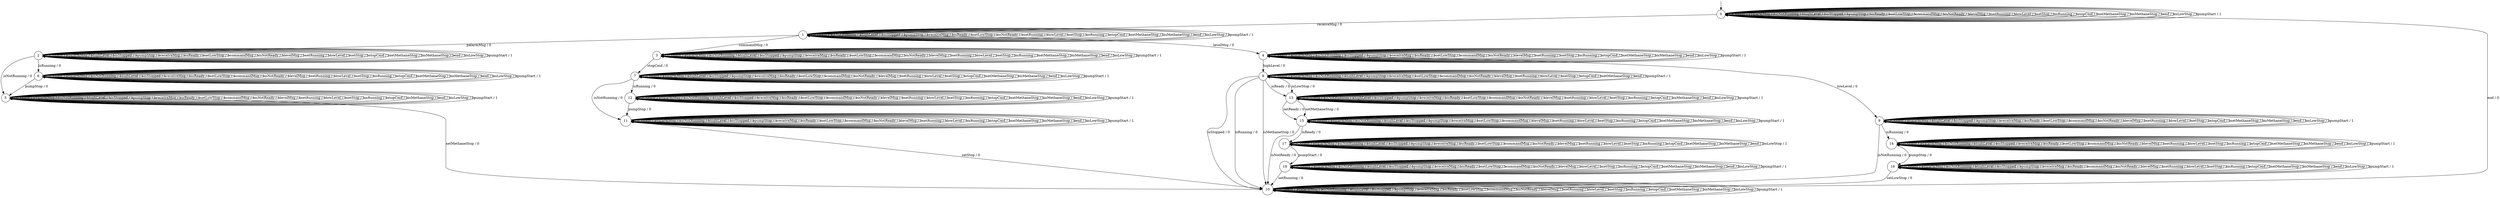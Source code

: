 digraph g {

	s0 [shape="circle" label="0"];
	s1 [shape="circle" label="1"];
	s2 [shape="circle" label="2"];
	s3 [shape="circle" label="3"];
	s4 [shape="circle" label="4"];
	s5 [shape="circle" label="5"];
	s6 [shape="circle" label="6"];
	s7 [shape="circle" label="7"];
	s8 [shape="circle" label="8"];
	s9 [shape="circle" label="9"];
	s10 [shape="circle" label="10"];
	s11 [shape="circle" label="11"];
	s12 [shape="circle" label="12"];
	s13 [shape="circle" label="13"];
	s14 [shape="circle" label="14"];
	s15 [shape="circle" label="15"];
	s16 [shape="circle" label="16"];
	s17 [shape="circle" label="17"];
	s18 [shape="circle" label="18"];
	s0 -> s0 [label="setReady / 1"];
	s0 -> s0 [label="palarmMsg / 1"];
	s0 -> s0 [label="isNotRunning / 1"];
	s0 -> s0 [label="highLevel / 1"];
	s0 -> s0 [label="isStopped / 1"];
	s0 -> s0 [label="pumpStop / 1"];
	s0 -> s1 [label="receiveMsg / 0"];
	s0 -> s0 [label="isReady / 1"];
	s0 -> s0 [label="setLowStop / 1"];
	s0 -> s0 [label="commandMsg / 1"];
	s0 -> s0 [label="isNotReady / 1"];
	s0 -> s0 [label="levelMsg / 1"];
	s0 -> s0 [label="setRunning / 1"];
	s0 -> s0 [label="lowLevel / 1"];
	s0 -> s0 [label="setStop / 1"];
	s0 -> s0 [label="isRunning / 1"];
	s0 -> s0 [label="stopCmd / 1"];
	s0 -> s0 [label="setMethaneStop / 1"];
	s0 -> s0 [label="isMethaneStop / 1"];
	s0 -> s0 [label="end / 1"];
	s0 -> s0 [label="isLowStop / 1"];
	s0 -> s0 [label="pumpStart / 1"];
	s1 -> s1 [label="setReady / 1"];
	s1 -> s2 [label="palarmMsg / 0"];
	s1 -> s1 [label="isNotRunning / 1"];
	s1 -> s1 [label="highLevel / 1"];
	s1 -> s1 [label="isStopped / 1"];
	s1 -> s1 [label="pumpStop / 1"];
	s1 -> s1 [label="receiveMsg / 1"];
	s1 -> s1 [label="isReady / 1"];
	s1 -> s1 [label="setLowStop / 1"];
	s1 -> s3 [label="commandMsg / 0"];
	s1 -> s1 [label="isNotReady / 1"];
	s1 -> s4 [label="levelMsg / 0"];
	s1 -> s1 [label="setRunning / 1"];
	s1 -> s1 [label="lowLevel / 1"];
	s1 -> s1 [label="setStop / 1"];
	s1 -> s1 [label="isRunning / 1"];
	s1 -> s1 [label="stopCmd / 1"];
	s1 -> s1 [label="setMethaneStop / 1"];
	s1 -> s1 [label="isMethaneStop / 1"];
	s1 -> s1 [label="end / 1"];
	s1 -> s1 [label="isLowStop / 1"];
	s1 -> s1 [label="pumpStart / 1"];
	s2 -> s2 [label="setReady / 1"];
	s2 -> s2 [label="palarmMsg / 1"];
	s2 -> s5 [label="isNotRunning / 0"];
	s2 -> s2 [label="highLevel / 1"];
	s2 -> s2 [label="isStopped / 1"];
	s2 -> s2 [label="pumpStop / 1"];
	s2 -> s2 [label="receiveMsg / 1"];
	s2 -> s2 [label="isReady / 1"];
	s2 -> s2 [label="setLowStop / 1"];
	s2 -> s2 [label="commandMsg / 1"];
	s2 -> s2 [label="isNotReady / 1"];
	s2 -> s2 [label="levelMsg / 1"];
	s2 -> s2 [label="setRunning / 1"];
	s2 -> s2 [label="lowLevel / 1"];
	s2 -> s2 [label="setStop / 1"];
	s2 -> s6 [label="isRunning / 0"];
	s2 -> s2 [label="stopCmd / 1"];
	s2 -> s2 [label="setMethaneStop / 1"];
	s2 -> s2 [label="isMethaneStop / 1"];
	s2 -> s2 [label="end / 1"];
	s2 -> s2 [label="isLowStop / 1"];
	s2 -> s2 [label="pumpStart / 1"];
	s3 -> s3 [label="setReady / 1"];
	s3 -> s3 [label="palarmMsg / 1"];
	s3 -> s3 [label="isNotRunning / 1"];
	s3 -> s3 [label="highLevel / 1"];
	s3 -> s3 [label="isStopped / 1"];
	s3 -> s3 [label="pumpStop / 1"];
	s3 -> s3 [label="receiveMsg / 1"];
	s3 -> s3 [label="isReady / 1"];
	s3 -> s3 [label="setLowStop / 1"];
	s3 -> s3 [label="commandMsg / 1"];
	s3 -> s3 [label="isNotReady / 1"];
	s3 -> s3 [label="levelMsg / 1"];
	s3 -> s3 [label="setRunning / 1"];
	s3 -> s3 [label="lowLevel / 1"];
	s3 -> s3 [label="setStop / 1"];
	s3 -> s3 [label="isRunning / 1"];
	s3 -> s7 [label="stopCmd / 0"];
	s3 -> s3 [label="setMethaneStop / 1"];
	s3 -> s3 [label="isMethaneStop / 1"];
	s3 -> s3 [label="end / 1"];
	s3 -> s3 [label="isLowStop / 1"];
	s3 -> s3 [label="pumpStart / 1"];
	s4 -> s4 [label="setReady / 1"];
	s4 -> s4 [label="palarmMsg / 1"];
	s4 -> s4 [label="isNotRunning / 1"];
	s4 -> s8 [label="highLevel / 0"];
	s4 -> s4 [label="isStopped / 1"];
	s4 -> s4 [label="pumpStop / 1"];
	s4 -> s4 [label="receiveMsg / 1"];
	s4 -> s4 [label="isReady / 1"];
	s4 -> s4 [label="setLowStop / 1"];
	s4 -> s4 [label="commandMsg / 1"];
	s4 -> s4 [label="isNotReady / 1"];
	s4 -> s4 [label="levelMsg / 1"];
	s4 -> s4 [label="setRunning / 1"];
	s4 -> s9 [label="lowLevel / 0"];
	s4 -> s4 [label="setStop / 1"];
	s4 -> s4 [label="isRunning / 1"];
	s4 -> s4 [label="stopCmd / 1"];
	s4 -> s4 [label="setMethaneStop / 1"];
	s4 -> s4 [label="isMethaneStop / 1"];
	s4 -> s4 [label="end / 1"];
	s4 -> s4 [label="isLowStop / 1"];
	s4 -> s4 [label="pumpStart / 1"];
	s5 -> s5 [label="setReady / 1"];
	s5 -> s5 [label="palarmMsg / 1"];
	s5 -> s5 [label="isNotRunning / 1"];
	s5 -> s5 [label="highLevel / 1"];
	s5 -> s5 [label="isStopped / 1"];
	s5 -> s5 [label="pumpStop / 1"];
	s5 -> s5 [label="receiveMsg / 1"];
	s5 -> s5 [label="isReady / 1"];
	s5 -> s5 [label="setLowStop / 1"];
	s5 -> s5 [label="commandMsg / 1"];
	s5 -> s5 [label="isNotReady / 1"];
	s5 -> s5 [label="levelMsg / 1"];
	s5 -> s5 [label="setRunning / 1"];
	s5 -> s5 [label="lowLevel / 1"];
	s5 -> s5 [label="setStop / 1"];
	s5 -> s5 [label="isRunning / 1"];
	s5 -> s5 [label="stopCmd / 1"];
	s5 -> s10 [label="setMethaneStop / 0"];
	s5 -> s5 [label="isMethaneStop / 1"];
	s5 -> s5 [label="end / 1"];
	s5 -> s5 [label="isLowStop / 1"];
	s5 -> s5 [label="pumpStart / 1"];
	s6 -> s6 [label="setReady / 1"];
	s6 -> s6 [label="palarmMsg / 1"];
	s6 -> s6 [label="isNotRunning / 1"];
	s6 -> s6 [label="highLevel / 1"];
	s6 -> s6 [label="isStopped / 1"];
	s6 -> s5 [label="pumpStop / 0"];
	s6 -> s6 [label="receiveMsg / 1"];
	s6 -> s6 [label="isReady / 1"];
	s6 -> s6 [label="setLowStop / 1"];
	s6 -> s6 [label="commandMsg / 1"];
	s6 -> s6 [label="isNotReady / 1"];
	s6 -> s6 [label="levelMsg / 1"];
	s6 -> s6 [label="setRunning / 1"];
	s6 -> s6 [label="lowLevel / 1"];
	s6 -> s6 [label="setStop / 1"];
	s6 -> s6 [label="isRunning / 1"];
	s6 -> s6 [label="stopCmd / 1"];
	s6 -> s6 [label="setMethaneStop / 1"];
	s6 -> s6 [label="isMethaneStop / 1"];
	s6 -> s6 [label="end / 1"];
	s6 -> s6 [label="isLowStop / 1"];
	s6 -> s6 [label="pumpStart / 1"];
	s7 -> s7 [label="setReady / 1"];
	s7 -> s7 [label="palarmMsg / 1"];
	s7 -> s11 [label="isNotRunning / 0"];
	s7 -> s7 [label="highLevel / 1"];
	s7 -> s7 [label="isStopped / 1"];
	s7 -> s7 [label="pumpStop / 1"];
	s7 -> s7 [label="receiveMsg / 1"];
	s7 -> s7 [label="isReady / 1"];
	s7 -> s7 [label="setLowStop / 1"];
	s7 -> s7 [label="commandMsg / 1"];
	s7 -> s7 [label="isNotReady / 1"];
	s7 -> s7 [label="levelMsg / 1"];
	s7 -> s7 [label="setRunning / 1"];
	s7 -> s7 [label="lowLevel / 1"];
	s7 -> s7 [label="setStop / 1"];
	s7 -> s12 [label="isRunning / 0"];
	s7 -> s7 [label="stopCmd / 1"];
	s7 -> s7 [label="setMethaneStop / 1"];
	s7 -> s7 [label="isMethaneStop / 1"];
	s7 -> s7 [label="end / 1"];
	s7 -> s7 [label="isLowStop / 1"];
	s7 -> s7 [label="pumpStart / 1"];
	s8 -> s8 [label="setReady / 1"];
	s8 -> s8 [label="palarmMsg / 1"];
	s8 -> s8 [label="isNotRunning / 1"];
	s8 -> s8 [label="highLevel / 1"];
	s8 -> s10 [label="isStopped / 0"];
	s8 -> s8 [label="pumpStop / 1"];
	s8 -> s8 [label="receiveMsg / 1"];
	s8 -> s13 [label="isReady / 0"];
	s8 -> s8 [label="setLowStop / 1"];
	s8 -> s8 [label="commandMsg / 1"];
	s8 -> s8 [label="isNotReady / 1"];
	s8 -> s8 [label="levelMsg / 1"];
	s8 -> s8 [label="setRunning / 1"];
	s8 -> s8 [label="lowLevel / 1"];
	s8 -> s8 [label="setStop / 1"];
	s8 -> s10 [label="isRunning / 0"];
	s8 -> s8 [label="stopCmd / 1"];
	s8 -> s8 [label="setMethaneStop / 1"];
	s8 -> s10 [label="isMethaneStop / 0"];
	s8 -> s8 [label="end / 1"];
	s8 -> s13 [label="isLowStop / 0"];
	s8 -> s8 [label="pumpStart / 1"];
	s9 -> s9 [label="setReady / 1"];
	s9 -> s9 [label="palarmMsg / 1"];
	s9 -> s10 [label="isNotRunning / 0"];
	s9 -> s9 [label="highLevel / 1"];
	s9 -> s9 [label="isStopped / 1"];
	s9 -> s9 [label="pumpStop / 1"];
	s9 -> s9 [label="receiveMsg / 1"];
	s9 -> s9 [label="isReady / 1"];
	s9 -> s9 [label="setLowStop / 1"];
	s9 -> s9 [label="commandMsg / 1"];
	s9 -> s9 [label="isNotReady / 1"];
	s9 -> s9 [label="levelMsg / 1"];
	s9 -> s9 [label="setRunning / 1"];
	s9 -> s9 [label="lowLevel / 1"];
	s9 -> s9 [label="setStop / 1"];
	s9 -> s14 [label="isRunning / 0"];
	s9 -> s9 [label="stopCmd / 1"];
	s9 -> s9 [label="setMethaneStop / 1"];
	s9 -> s9 [label="isMethaneStop / 1"];
	s9 -> s9 [label="end / 1"];
	s9 -> s9 [label="isLowStop / 1"];
	s9 -> s9 [label="pumpStart / 1"];
	s10 -> s10 [label="setReady / 1"];
	s10 -> s10 [label="palarmMsg / 1"];
	s10 -> s10 [label="isNotRunning / 1"];
	s10 -> s10 [label="highLevel / 1"];
	s10 -> s10 [label="isStopped / 1"];
	s10 -> s10 [label="pumpStop / 1"];
	s10 -> s10 [label="receiveMsg / 1"];
	s10 -> s10 [label="isReady / 1"];
	s10 -> s10 [label="setLowStop / 1"];
	s10 -> s10 [label="commandMsg / 1"];
	s10 -> s10 [label="isNotReady / 1"];
	s10 -> s10 [label="levelMsg / 1"];
	s10 -> s10 [label="setRunning / 1"];
	s10 -> s10 [label="lowLevel / 1"];
	s10 -> s10 [label="setStop / 1"];
	s10 -> s10 [label="isRunning / 1"];
	s10 -> s10 [label="stopCmd / 1"];
	s10 -> s10 [label="setMethaneStop / 1"];
	s10 -> s10 [label="isMethaneStop / 1"];
	s10 -> s0 [label="end / 0"];
	s10 -> s10 [label="isLowStop / 1"];
	s10 -> s10 [label="pumpStart / 1"];
	s11 -> s11 [label="setReady / 1"];
	s11 -> s11 [label="palarmMsg / 1"];
	s11 -> s11 [label="isNotRunning / 1"];
	s11 -> s11 [label="highLevel / 1"];
	s11 -> s11 [label="isStopped / 1"];
	s11 -> s11 [label="pumpStop / 1"];
	s11 -> s11 [label="receiveMsg / 1"];
	s11 -> s11 [label="isReady / 1"];
	s11 -> s11 [label="setLowStop / 1"];
	s11 -> s11 [label="commandMsg / 1"];
	s11 -> s11 [label="isNotReady / 1"];
	s11 -> s11 [label="levelMsg / 1"];
	s11 -> s11 [label="setRunning / 1"];
	s11 -> s11 [label="lowLevel / 1"];
	s11 -> s10 [label="setStop / 0"];
	s11 -> s11 [label="isRunning / 1"];
	s11 -> s11 [label="stopCmd / 1"];
	s11 -> s11 [label="setMethaneStop / 1"];
	s11 -> s11 [label="isMethaneStop / 1"];
	s11 -> s11 [label="end / 1"];
	s11 -> s11 [label="isLowStop / 1"];
	s11 -> s11 [label="pumpStart / 1"];
	s12 -> s12 [label="setReady / 1"];
	s12 -> s12 [label="palarmMsg / 1"];
	s12 -> s12 [label="isNotRunning / 1"];
	s12 -> s12 [label="highLevel / 1"];
	s12 -> s12 [label="isStopped / 1"];
	s12 -> s11 [label="pumpStop / 0"];
	s12 -> s12 [label="receiveMsg / 1"];
	s12 -> s12 [label="isReady / 1"];
	s12 -> s12 [label="setLowStop / 1"];
	s12 -> s12 [label="commandMsg / 1"];
	s12 -> s12 [label="isNotReady / 1"];
	s12 -> s12 [label="levelMsg / 1"];
	s12 -> s12 [label="setRunning / 1"];
	s12 -> s12 [label="lowLevel / 1"];
	s12 -> s12 [label="setStop / 1"];
	s12 -> s12 [label="isRunning / 1"];
	s12 -> s12 [label="stopCmd / 1"];
	s12 -> s12 [label="setMethaneStop / 1"];
	s12 -> s12 [label="isMethaneStop / 1"];
	s12 -> s12 [label="end / 1"];
	s12 -> s12 [label="isLowStop / 1"];
	s12 -> s12 [label="pumpStart / 1"];
	s13 -> s15 [label="setReady / 0"];
	s13 -> s13 [label="palarmMsg / 1"];
	s13 -> s13 [label="isNotRunning / 1"];
	s13 -> s13 [label="highLevel / 1"];
	s13 -> s13 [label="isStopped / 1"];
	s13 -> s13 [label="pumpStop / 1"];
	s13 -> s13 [label="receiveMsg / 1"];
	s13 -> s13 [label="isReady / 1"];
	s13 -> s13 [label="setLowStop / 1"];
	s13 -> s13 [label="commandMsg / 1"];
	s13 -> s13 [label="isNotReady / 1"];
	s13 -> s13 [label="levelMsg / 1"];
	s13 -> s13 [label="setRunning / 1"];
	s13 -> s13 [label="lowLevel / 1"];
	s13 -> s13 [label="setStop / 1"];
	s13 -> s13 [label="isRunning / 1"];
	s13 -> s13 [label="stopCmd / 1"];
	s13 -> s15 [label="setMethaneStop / 0"];
	s13 -> s13 [label="isMethaneStop / 1"];
	s13 -> s13 [label="end / 1"];
	s13 -> s13 [label="isLowStop / 1"];
	s13 -> s13 [label="pumpStart / 1"];
	s14 -> s14 [label="setReady / 1"];
	s14 -> s14 [label="palarmMsg / 1"];
	s14 -> s14 [label="isNotRunning / 1"];
	s14 -> s14 [label="highLevel / 1"];
	s14 -> s14 [label="isStopped / 1"];
	s14 -> s16 [label="pumpStop / 0"];
	s14 -> s14 [label="receiveMsg / 1"];
	s14 -> s14 [label="isReady / 1"];
	s14 -> s14 [label="setLowStop / 1"];
	s14 -> s14 [label="commandMsg / 1"];
	s14 -> s14 [label="isNotReady / 1"];
	s14 -> s14 [label="levelMsg / 1"];
	s14 -> s14 [label="setRunning / 1"];
	s14 -> s14 [label="lowLevel / 1"];
	s14 -> s14 [label="setStop / 1"];
	s14 -> s14 [label="isRunning / 1"];
	s14 -> s14 [label="stopCmd / 1"];
	s14 -> s14 [label="setMethaneStop / 1"];
	s14 -> s14 [label="isMethaneStop / 1"];
	s14 -> s14 [label="end / 1"];
	s14 -> s14 [label="isLowStop / 1"];
	s14 -> s14 [label="pumpStart / 1"];
	s15 -> s15 [label="setReady / 1"];
	s15 -> s15 [label="palarmMsg / 1"];
	s15 -> s15 [label="isNotRunning / 1"];
	s15 -> s15 [label="highLevel / 1"];
	s15 -> s15 [label="isStopped / 1"];
	s15 -> s15 [label="pumpStop / 1"];
	s15 -> s15 [label="receiveMsg / 1"];
	s15 -> s17 [label="isReady / 0"];
	s15 -> s15 [label="setLowStop / 1"];
	s15 -> s15 [label="commandMsg / 1"];
	s15 -> s10 [label="isNotReady / 0"];
	s15 -> s15 [label="levelMsg / 1"];
	s15 -> s15 [label="setRunning / 1"];
	s15 -> s15 [label="lowLevel / 1"];
	s15 -> s15 [label="setStop / 1"];
	s15 -> s15 [label="isRunning / 1"];
	s15 -> s15 [label="stopCmd / 1"];
	s15 -> s15 [label="setMethaneStop / 1"];
	s15 -> s15 [label="isMethaneStop / 1"];
	s15 -> s15 [label="end / 1"];
	s15 -> s15 [label="isLowStop / 1"];
	s15 -> s15 [label="pumpStart / 1"];
	s16 -> s16 [label="setReady / 1"];
	s16 -> s16 [label="palarmMsg / 1"];
	s16 -> s16 [label="isNotRunning / 1"];
	s16 -> s16 [label="highLevel / 1"];
	s16 -> s16 [label="isStopped / 1"];
	s16 -> s16 [label="pumpStop / 1"];
	s16 -> s16 [label="receiveMsg / 1"];
	s16 -> s16 [label="isReady / 1"];
	s16 -> s10 [label="setLowStop / 0"];
	s16 -> s16 [label="commandMsg / 1"];
	s16 -> s16 [label="isNotReady / 1"];
	s16 -> s16 [label="levelMsg / 1"];
	s16 -> s16 [label="setRunning / 1"];
	s16 -> s16 [label="lowLevel / 1"];
	s16 -> s16 [label="setStop / 1"];
	s16 -> s16 [label="isRunning / 1"];
	s16 -> s16 [label="stopCmd / 1"];
	s16 -> s16 [label="setMethaneStop / 1"];
	s16 -> s16 [label="isMethaneStop / 1"];
	s16 -> s16 [label="end / 1"];
	s16 -> s16 [label="isLowStop / 1"];
	s16 -> s16 [label="pumpStart / 1"];
	s17 -> s17 [label="setReady / 1"];
	s17 -> s17 [label="palarmMsg / 1"];
	s17 -> s17 [label="isNotRunning / 1"];
	s17 -> s17 [label="highLevel / 1"];
	s17 -> s17 [label="isStopped / 1"];
	s17 -> s17 [label="pumpStop / 1"];
	s17 -> s17 [label="receiveMsg / 1"];
	s17 -> s17 [label="isReady / 1"];
	s17 -> s17 [label="setLowStop / 1"];
	s17 -> s17 [label="commandMsg / 1"];
	s17 -> s17 [label="isNotReady / 1"];
	s17 -> s17 [label="levelMsg / 1"];
	s17 -> s17 [label="setRunning / 1"];
	s17 -> s17 [label="lowLevel / 1"];
	s17 -> s17 [label="setStop / 1"];
	s17 -> s17 [label="isRunning / 1"];
	s17 -> s17 [label="stopCmd / 1"];
	s17 -> s17 [label="setMethaneStop / 1"];
	s17 -> s17 [label="isMethaneStop / 1"];
	s17 -> s17 [label="end / 1"];
	s17 -> s17 [label="isLowStop / 1"];
	s17 -> s18 [label="pumpStart / 0"];
	s18 -> s18 [label="setReady / 1"];
	s18 -> s18 [label="palarmMsg / 1"];
	s18 -> s18 [label="isNotRunning / 1"];
	s18 -> s18 [label="highLevel / 1"];
	s18 -> s18 [label="isStopped / 1"];
	s18 -> s18 [label="pumpStop / 1"];
	s18 -> s18 [label="receiveMsg / 1"];
	s18 -> s18 [label="isReady / 1"];
	s18 -> s18 [label="setLowStop / 1"];
	s18 -> s18 [label="commandMsg / 1"];
	s18 -> s18 [label="isNotReady / 1"];
	s18 -> s18 [label="levelMsg / 1"];
	s18 -> s10 [label="setRunning / 0"];
	s18 -> s18 [label="lowLevel / 1"];
	s18 -> s18 [label="setStop / 1"];
	s18 -> s18 [label="isRunning / 1"];
	s18 -> s18 [label="stopCmd / 1"];
	s18 -> s18 [label="setMethaneStop / 1"];
	s18 -> s18 [label="isMethaneStop / 1"];
	s18 -> s18 [label="end / 1"];
	s18 -> s18 [label="isLowStop / 1"];
	s18 -> s18 [label="pumpStart / 1"];

__start0 [label="" shape="none" width="0" height="0"];
__start0 -> s0;
}
